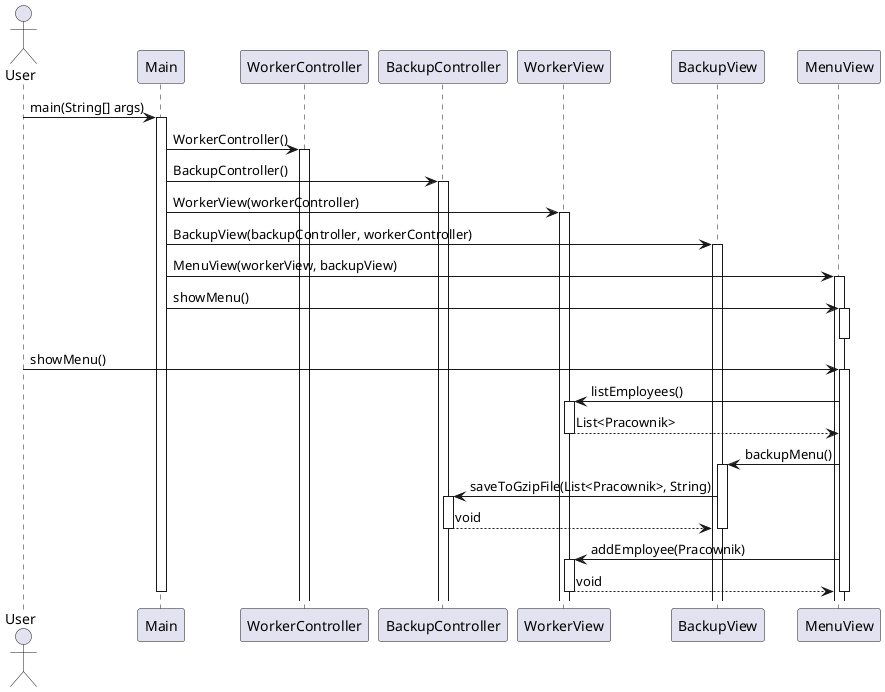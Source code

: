 @startuml
actor User

User -> Main: main(String[] args)
activate Main

Main -> WorkerController: WorkerController()
activate WorkerController

Main -> BackupController: BackupController()
activate BackupController

Main -> WorkerView: WorkerView(workerController)
activate WorkerView

Main -> BackupView: BackupView(backupController, workerController)
activate BackupView

Main -> MenuView: MenuView(workerView, backupView)
activate MenuView

Main -> MenuView: showMenu()
activate MenuView
deactivate MenuView

User -> MenuView: showMenu()
activate MenuView

MenuView -> WorkerView: listEmployees()
activate WorkerView
WorkerView --> MenuView: List<Pracownik>
deactivate WorkerView

MenuView -> BackupView: backupMenu()
activate BackupView
BackupView -> BackupController: saveToGzipFile(List<Pracownik>, String)
activate BackupController
BackupController --> BackupView: void
deactivate BackupController
deactivate BackupView

MenuView -> WorkerView: addEmployee(Pracownik)
activate WorkerView
WorkerView --> MenuView: void
deactivate WorkerView

deactivate MenuView
deactivate Main
@enduml